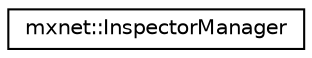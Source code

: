 digraph "Graphical Class Hierarchy"
{
  edge [fontname="Helvetica",fontsize="10",labelfontname="Helvetica",labelfontsize="10"];
  node [fontname="Helvetica",fontsize="10",shape=record];
  rankdir="LR";
  Node1 [label="mxnet::InspectorManager",height=0.2,width=0.4,color="black", fillcolor="white", style="filled",URL="$structmxnet_1_1InspectorManager.html",tooltip="this singleton struct mediates individual TensorInspector objects so that we can control the global b..."];
}
